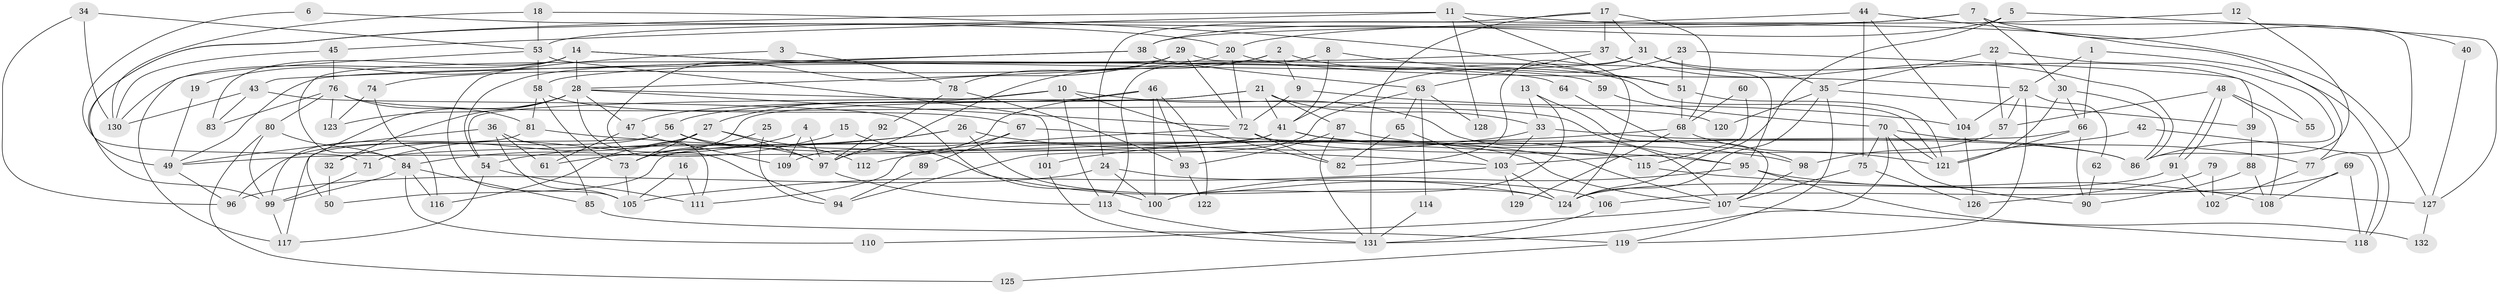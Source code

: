 // coarse degree distribution, {3: 0.1411764705882353, 4: 0.21176470588235294, 2: 0.15294117647058825, 8: 0.09411764705882353, 5: 0.1411764705882353, 7: 0.1411764705882353, 6: 0.07058823529411765, 12: 0.023529411764705882, 9: 0.011764705882352941, 11: 0.011764705882352941}
// Generated by graph-tools (version 1.1) at 2025/52/02/27/25 19:52:07]
// undirected, 132 vertices, 264 edges
graph export_dot {
graph [start="1"]
  node [color=gray90,style=filled];
  1;
  2;
  3;
  4;
  5;
  6;
  7;
  8;
  9;
  10;
  11;
  12;
  13;
  14;
  15;
  16;
  17;
  18;
  19;
  20;
  21;
  22;
  23;
  24;
  25;
  26;
  27;
  28;
  29;
  30;
  31;
  32;
  33;
  34;
  35;
  36;
  37;
  38;
  39;
  40;
  41;
  42;
  43;
  44;
  45;
  46;
  47;
  48;
  49;
  50;
  51;
  52;
  53;
  54;
  55;
  56;
  57;
  58;
  59;
  60;
  61;
  62;
  63;
  64;
  65;
  66;
  67;
  68;
  69;
  70;
  71;
  72;
  73;
  74;
  75;
  76;
  77;
  78;
  79;
  80;
  81;
  82;
  83;
  84;
  85;
  86;
  87;
  88;
  89;
  90;
  91;
  92;
  93;
  94;
  95;
  96;
  97;
  98;
  99;
  100;
  101;
  102;
  103;
  104;
  105;
  106;
  107;
  108;
  109;
  110;
  111;
  112;
  113;
  114;
  115;
  116;
  117;
  118;
  119;
  120;
  121;
  122;
  123;
  124;
  125;
  126;
  127;
  128;
  129;
  130;
  131;
  132;
  1 -- 66;
  1 -- 52;
  1 -- 118;
  2 -- 121;
  2 -- 97;
  2 -- 9;
  2 -- 28;
  3 -- 105;
  3 -- 78;
  4 -- 71;
  4 -- 109;
  4 -- 97;
  5 -- 38;
  5 -- 127;
  5 -- 124;
  6 -- 20;
  6 -- 71;
  7 -- 99;
  7 -- 30;
  7 -- 38;
  7 -- 40;
  7 -- 77;
  8 -- 113;
  8 -- 41;
  8 -- 51;
  9 -- 72;
  9 -- 104;
  10 -- 27;
  10 -- 54;
  10 -- 82;
  10 -- 107;
  10 -- 113;
  11 -- 45;
  11 -- 124;
  11 -- 49;
  11 -- 127;
  11 -- 128;
  12 -- 86;
  12 -- 20;
  13 -- 107;
  13 -- 100;
  13 -- 33;
  14 -- 130;
  14 -- 28;
  14 -- 19;
  14 -- 59;
  14 -- 64;
  14 -- 83;
  15 -- 124;
  15 -- 84;
  16 -- 105;
  16 -- 111;
  17 -- 31;
  17 -- 131;
  17 -- 24;
  17 -- 37;
  17 -- 68;
  18 -- 51;
  18 -- 130;
  18 -- 53;
  19 -- 49;
  20 -- 52;
  20 -- 72;
  20 -- 74;
  21 -- 41;
  21 -- 56;
  21 -- 33;
  21 -- 73;
  21 -- 87;
  22 -- 57;
  22 -- 86;
  22 -- 35;
  23 -- 41;
  23 -- 51;
  23 -- 39;
  24 -- 106;
  24 -- 96;
  24 -- 100;
  25 -- 94;
  25 -- 73;
  26 -- 107;
  26 -- 124;
  26 -- 54;
  26 -- 61;
  27 -- 116;
  27 -- 97;
  27 -- 32;
  27 -- 73;
  27 -- 112;
  28 -- 72;
  28 -- 32;
  28 -- 47;
  28 -- 50;
  28 -- 111;
  28 -- 120;
  28 -- 123;
  29 -- 72;
  29 -- 95;
  29 -- 78;
  29 -- 84;
  29 -- 94;
  30 -- 121;
  30 -- 86;
  30 -- 66;
  31 -- 35;
  31 -- 82;
  31 -- 54;
  31 -- 55;
  32 -- 50;
  33 -- 86;
  33 -- 103;
  33 -- 112;
  34 -- 53;
  34 -- 96;
  34 -- 130;
  35 -- 124;
  35 -- 39;
  35 -- 119;
  35 -- 120;
  36 -- 105;
  36 -- 49;
  36 -- 61;
  36 -- 85;
  37 -- 86;
  37 -- 49;
  37 -- 63;
  38 -- 58;
  38 -- 43;
  38 -- 63;
  39 -- 88;
  40 -- 127;
  41 -- 50;
  41 -- 49;
  41 -- 86;
  41 -- 115;
  42 -- 103;
  42 -- 118;
  43 -- 83;
  43 -- 100;
  43 -- 130;
  44 -- 75;
  44 -- 53;
  44 -- 77;
  44 -- 104;
  45 -- 76;
  45 -- 130;
  46 -- 100;
  46 -- 47;
  46 -- 93;
  46 -- 109;
  46 -- 122;
  47 -- 61;
  47 -- 109;
  48 -- 108;
  48 -- 91;
  48 -- 91;
  48 -- 55;
  48 -- 57;
  49 -- 96;
  51 -- 68;
  51 -- 121;
  52 -- 104;
  52 -- 57;
  52 -- 62;
  52 -- 119;
  53 -- 117;
  53 -- 58;
  53 -- 101;
  54 -- 111;
  54 -- 117;
  56 -- 96;
  56 -- 117;
  56 -- 97;
  56 -- 107;
  57 -- 98;
  58 -- 73;
  58 -- 67;
  58 -- 81;
  59 -- 70;
  60 -- 68;
  60 -- 115;
  62 -- 90;
  63 -- 65;
  63 -- 94;
  63 -- 114;
  63 -- 128;
  64 -- 98;
  65 -- 103;
  65 -- 82;
  66 -- 121;
  66 -- 71;
  66 -- 90;
  67 -- 97;
  67 -- 89;
  67 -- 115;
  68 -- 101;
  68 -- 121;
  68 -- 129;
  69 -- 118;
  69 -- 108;
  69 -- 106;
  70 -- 121;
  70 -- 77;
  70 -- 75;
  70 -- 90;
  70 -- 131;
  71 -- 99;
  72 -- 111;
  72 -- 82;
  72 -- 95;
  73 -- 105;
  74 -- 123;
  74 -- 116;
  75 -- 107;
  75 -- 126;
  76 -- 80;
  76 -- 95;
  76 -- 81;
  76 -- 83;
  76 -- 123;
  77 -- 102;
  78 -- 93;
  78 -- 92;
  79 -- 102;
  79 -- 126;
  80 -- 99;
  80 -- 84;
  80 -- 125;
  81 -- 99;
  81 -- 103;
  84 -- 85;
  84 -- 99;
  84 -- 110;
  84 -- 116;
  85 -- 119;
  87 -- 131;
  87 -- 93;
  87 -- 98;
  88 -- 90;
  88 -- 108;
  89 -- 94;
  91 -- 124;
  91 -- 102;
  92 -- 97;
  93 -- 122;
  95 -- 100;
  95 -- 108;
  95 -- 132;
  97 -- 113;
  98 -- 107;
  99 -- 117;
  101 -- 131;
  103 -- 105;
  103 -- 124;
  103 -- 129;
  104 -- 126;
  106 -- 131;
  107 -- 110;
  107 -- 118;
  113 -- 131;
  114 -- 131;
  115 -- 127;
  119 -- 125;
  127 -- 132;
}

